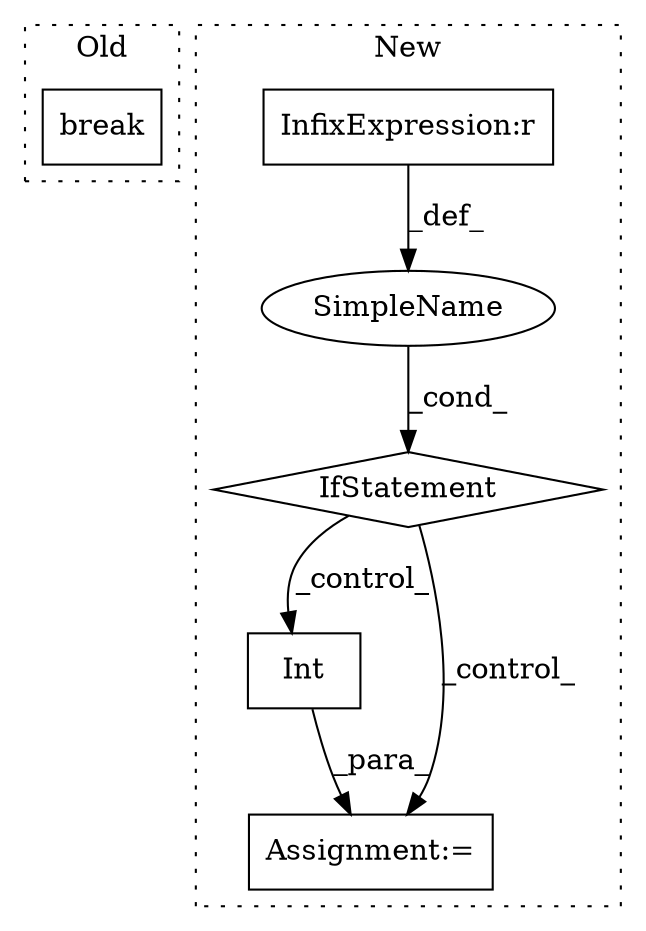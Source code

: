 digraph G {
subgraph cluster0 {
1 [label="break" a="10" s="315" l="6" shape="box"];
label = "Old";
style="dotted";
}
subgraph cluster1 {
2 [label="Int" a="32" s="259,275" l="4,1" shape="box"];
3 [label="Assignment:=" a="7" s="244" l="48" shape="box"];
4 [label="SimpleName" a="42" s="" l="" shape="ellipse"];
5 [label="IfStatement" a="25" s="96,125" l="4,2" shape="diamond"];
6 [label="InfixExpression:r" a="27" s="108" l="4" shape="box"];
label = "New";
style="dotted";
}
2 -> 3 [label="_para_"];
4 -> 5 [label="_cond_"];
5 -> 3 [label="_control_"];
5 -> 2 [label="_control_"];
6 -> 4 [label="_def_"];
}